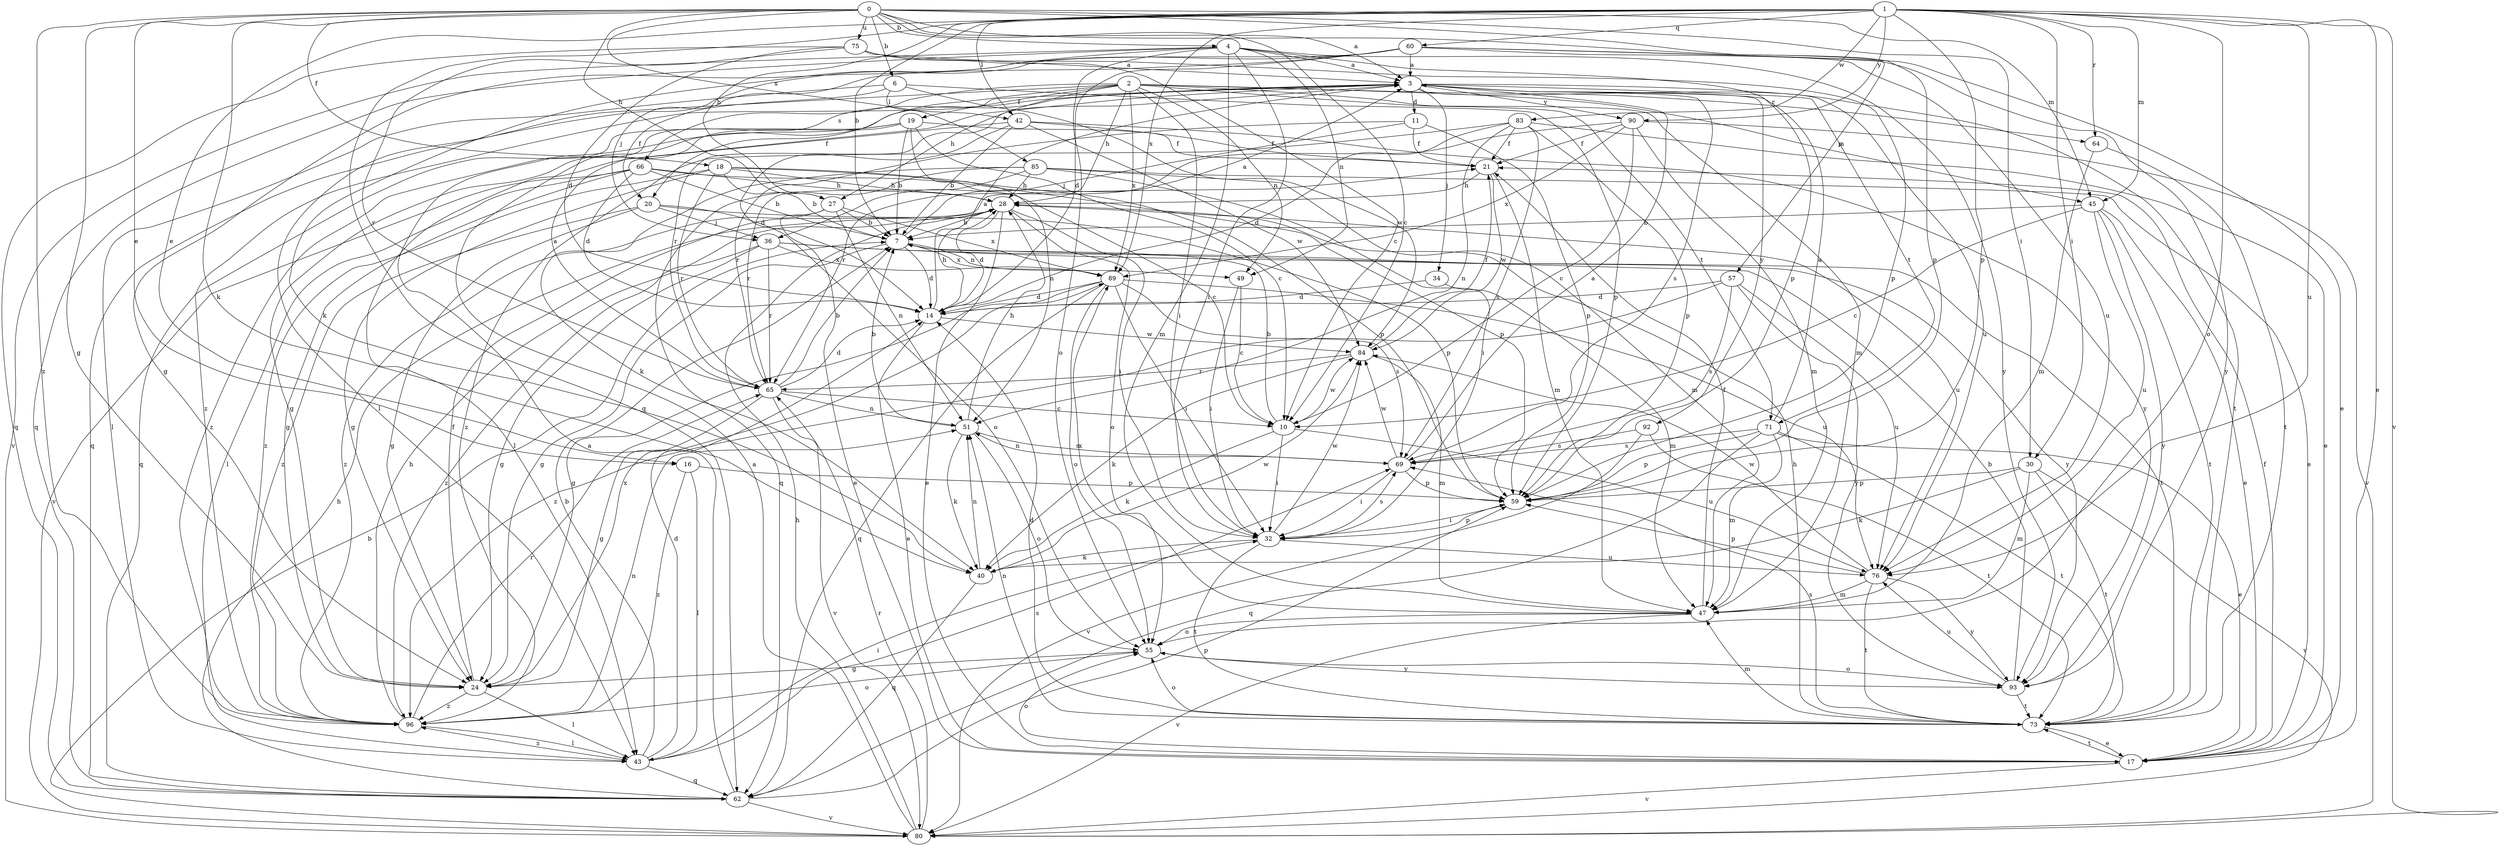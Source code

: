strict digraph  {
0;
1;
2;
3;
4;
6;
7;
10;
11;
14;
16;
17;
18;
19;
20;
21;
24;
27;
28;
30;
32;
34;
36;
40;
42;
43;
45;
47;
49;
51;
55;
57;
59;
60;
62;
64;
65;
66;
69;
71;
73;
75;
76;
80;
83;
84;
85;
89;
90;
92;
93;
96;
0 -> 3  [label=a];
0 -> 4  [label=b];
0 -> 6  [label=b];
0 -> 10  [label=c];
0 -> 16  [label=e];
0 -> 18  [label=f];
0 -> 24  [label=g];
0 -> 27  [label=h];
0 -> 30  [label=i];
0 -> 40  [label=k];
0 -> 45  [label=m];
0 -> 57  [label=p];
0 -> 59  [label=p];
0 -> 75  [label=u];
0 -> 85  [label=x];
0 -> 96  [label=z];
1 -> 7  [label=b];
1 -> 16  [label=e];
1 -> 17  [label=e];
1 -> 27  [label=h];
1 -> 30  [label=i];
1 -> 42  [label=l];
1 -> 45  [label=m];
1 -> 55  [label=o];
1 -> 59  [label=p];
1 -> 60  [label=q];
1 -> 62  [label=q];
1 -> 64  [label=r];
1 -> 76  [label=u];
1 -> 80  [label=v];
1 -> 83  [label=w];
1 -> 89  [label=x];
1 -> 90  [label=y];
2 -> 19  [label=f];
2 -> 20  [label=f];
2 -> 27  [label=h];
2 -> 28  [label=h];
2 -> 32  [label=i];
2 -> 45  [label=m];
2 -> 47  [label=m];
2 -> 49  [label=n];
2 -> 62  [label=q];
2 -> 64  [label=r];
2 -> 66  [label=s];
2 -> 71  [label=t];
2 -> 89  [label=x];
3 -> 11  [label=d];
3 -> 34  [label=j];
3 -> 65  [label=r];
3 -> 69  [label=s];
3 -> 71  [label=t];
3 -> 73  [label=t];
3 -> 76  [label=u];
3 -> 90  [label=y];
3 -> 92  [label=y];
3 -> 96  [label=z];
4 -> 3  [label=a];
4 -> 32  [label=i];
4 -> 40  [label=k];
4 -> 47  [label=m];
4 -> 49  [label=n];
4 -> 55  [label=o];
4 -> 59  [label=p];
4 -> 62  [label=q];
4 -> 80  [label=v];
4 -> 93  [label=y];
6 -> 20  [label=f];
6 -> 42  [label=l];
6 -> 43  [label=l];
6 -> 59  [label=p];
6 -> 84  [label=w];
7 -> 3  [label=a];
7 -> 14  [label=d];
7 -> 24  [label=g];
7 -> 49  [label=n];
7 -> 89  [label=x];
10 -> 7  [label=b];
10 -> 32  [label=i];
10 -> 40  [label=k];
10 -> 76  [label=u];
10 -> 84  [label=w];
11 -> 21  [label=f];
11 -> 36  [label=j];
11 -> 59  [label=p];
11 -> 65  [label=r];
14 -> 3  [label=a];
14 -> 17  [label=e];
14 -> 28  [label=h];
14 -> 84  [label=w];
16 -> 43  [label=l];
16 -> 59  [label=p];
16 -> 96  [label=z];
17 -> 21  [label=f];
17 -> 55  [label=o];
17 -> 73  [label=t];
17 -> 80  [label=v];
18 -> 7  [label=b];
18 -> 10  [label=c];
18 -> 24  [label=g];
18 -> 28  [label=h];
18 -> 59  [label=p];
18 -> 65  [label=r];
18 -> 96  [label=z];
19 -> 7  [label=b];
19 -> 10  [label=c];
19 -> 21  [label=f];
19 -> 24  [label=g];
19 -> 51  [label=n];
19 -> 62  [label=q];
19 -> 96  [label=z];
20 -> 24  [label=g];
20 -> 36  [label=j];
20 -> 55  [label=o];
20 -> 59  [label=p];
20 -> 96  [label=z];
21 -> 28  [label=h];
21 -> 47  [label=m];
21 -> 84  [label=w];
24 -> 21  [label=f];
24 -> 43  [label=l];
24 -> 89  [label=x];
24 -> 96  [label=z];
27 -> 7  [label=b];
27 -> 17  [label=e];
27 -> 51  [label=n];
27 -> 89  [label=x];
27 -> 96  [label=z];
28 -> 7  [label=b];
28 -> 14  [label=d];
28 -> 17  [label=e];
28 -> 32  [label=i];
28 -> 55  [label=o];
28 -> 76  [label=u];
30 -> 40  [label=k];
30 -> 47  [label=m];
30 -> 59  [label=p];
30 -> 73  [label=t];
30 -> 80  [label=v];
32 -> 40  [label=k];
32 -> 59  [label=p];
32 -> 69  [label=s];
32 -> 73  [label=t];
32 -> 76  [label=u];
32 -> 84  [label=w];
34 -> 14  [label=d];
34 -> 47  [label=m];
36 -> 24  [label=g];
36 -> 65  [label=r];
36 -> 73  [label=t];
36 -> 89  [label=x];
36 -> 93  [label=y];
36 -> 96  [label=z];
40 -> 51  [label=n];
40 -> 62  [label=q];
40 -> 84  [label=w];
42 -> 7  [label=b];
42 -> 14  [label=d];
42 -> 21  [label=f];
42 -> 43  [label=l];
42 -> 84  [label=w];
42 -> 93  [label=y];
43 -> 7  [label=b];
43 -> 14  [label=d];
43 -> 32  [label=i];
43 -> 62  [label=q];
43 -> 69  [label=s];
43 -> 96  [label=z];
45 -> 7  [label=b];
45 -> 10  [label=c];
45 -> 17  [label=e];
45 -> 73  [label=t];
45 -> 76  [label=u];
45 -> 93  [label=y];
47 -> 21  [label=f];
47 -> 55  [label=o];
47 -> 80  [label=v];
47 -> 89  [label=x];
49 -> 10  [label=c];
49 -> 32  [label=i];
51 -> 7  [label=b];
51 -> 28  [label=h];
51 -> 40  [label=k];
51 -> 55  [label=o];
51 -> 69  [label=s];
55 -> 24  [label=g];
55 -> 93  [label=y];
57 -> 14  [label=d];
57 -> 69  [label=s];
57 -> 76  [label=u];
57 -> 93  [label=y];
57 -> 96  [label=z];
59 -> 32  [label=i];
60 -> 3  [label=a];
60 -> 14  [label=d];
60 -> 17  [label=e];
60 -> 24  [label=g];
60 -> 36  [label=j];
60 -> 43  [label=l];
60 -> 76  [label=u];
60 -> 93  [label=y];
62 -> 3  [label=a];
62 -> 28  [label=h];
62 -> 59  [label=p];
62 -> 80  [label=v];
64 -> 47  [label=m];
64 -> 73  [label=t];
65 -> 3  [label=a];
65 -> 7  [label=b];
65 -> 10  [label=c];
65 -> 14  [label=d];
65 -> 24  [label=g];
65 -> 51  [label=n];
65 -> 80  [label=v];
66 -> 7  [label=b];
66 -> 14  [label=d];
66 -> 24  [label=g];
66 -> 28  [label=h];
66 -> 43  [label=l];
66 -> 59  [label=p];
66 -> 80  [label=v];
69 -> 3  [label=a];
69 -> 32  [label=i];
69 -> 51  [label=n];
69 -> 59  [label=p];
69 -> 84  [label=w];
71 -> 3  [label=a];
71 -> 17  [label=e];
71 -> 47  [label=m];
71 -> 59  [label=p];
71 -> 62  [label=q];
71 -> 69  [label=s];
71 -> 73  [label=t];
73 -> 14  [label=d];
73 -> 17  [label=e];
73 -> 28  [label=h];
73 -> 47  [label=m];
73 -> 51  [label=n];
73 -> 55  [label=o];
73 -> 69  [label=s];
75 -> 3  [label=a];
75 -> 10  [label=c];
75 -> 14  [label=d];
75 -> 59  [label=p];
75 -> 62  [label=q];
75 -> 65  [label=r];
76 -> 47  [label=m];
76 -> 59  [label=p];
76 -> 73  [label=t];
76 -> 84  [label=w];
76 -> 93  [label=y];
80 -> 3  [label=a];
80 -> 7  [label=b];
80 -> 28  [label=h];
80 -> 65  [label=r];
83 -> 14  [label=d];
83 -> 17  [label=e];
83 -> 21  [label=f];
83 -> 51  [label=n];
83 -> 59  [label=p];
83 -> 69  [label=s];
83 -> 96  [label=z];
84 -> 21  [label=f];
84 -> 40  [label=k];
84 -> 47  [label=m];
84 -> 65  [label=r];
85 -> 17  [label=e];
85 -> 28  [label=h];
85 -> 32  [label=i];
85 -> 40  [label=k];
85 -> 47  [label=m];
85 -> 62  [label=q];
85 -> 65  [label=r];
89 -> 14  [label=d];
89 -> 24  [label=g];
89 -> 32  [label=i];
89 -> 55  [label=o];
89 -> 62  [label=q];
89 -> 69  [label=s];
89 -> 76  [label=u];
90 -> 10  [label=c];
90 -> 21  [label=f];
90 -> 47  [label=m];
90 -> 65  [label=r];
90 -> 80  [label=v];
90 -> 89  [label=x];
92 -> 69  [label=s];
92 -> 73  [label=t];
92 -> 80  [label=v];
93 -> 7  [label=b];
93 -> 55  [label=o];
93 -> 73  [label=t];
93 -> 76  [label=u];
96 -> 28  [label=h];
96 -> 43  [label=l];
96 -> 51  [label=n];
96 -> 55  [label=o];
96 -> 65  [label=r];
}
